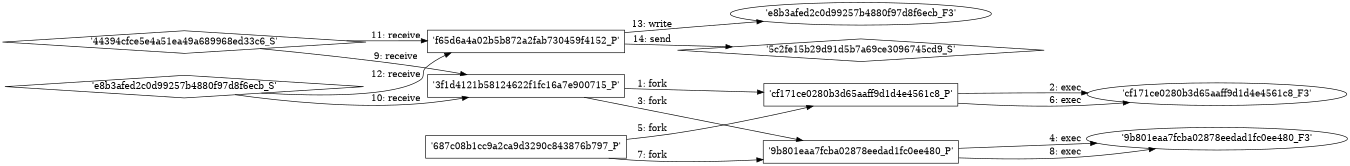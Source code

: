 digraph "D:\Learning\Paper\apt\基于CTI的攻击预警\Dataset\攻击图\ASGfromALLCTI\Rogue Google Chrome Extension Helps Crooks Harvest Facebook Likes.dot" {
rankdir="LR"
size="9"
fixedsize="false"
splines="true"
nodesep=0.3
ranksep=0
fontsize=10
overlap="scalexy"
engine= "neato"
	"'3f1d4121b58124622f1fc16a7e900715_P'" [node_type=Process shape=box]
	"'cf171ce0280b3d65aaff9d1d4e4561c8_P'" [node_type=Process shape=box]
	"'3f1d4121b58124622f1fc16a7e900715_P'" -> "'cf171ce0280b3d65aaff9d1d4e4561c8_P'" [label="1: fork"]
	"'cf171ce0280b3d65aaff9d1d4e4561c8_P'" [node_type=Process shape=box]
	"'cf171ce0280b3d65aaff9d1d4e4561c8_F3'" [node_type=File shape=ellipse]
	"'cf171ce0280b3d65aaff9d1d4e4561c8_P'" -> "'cf171ce0280b3d65aaff9d1d4e4561c8_F3'" [label="2: exec"]
	"'3f1d4121b58124622f1fc16a7e900715_P'" [node_type=Process shape=box]
	"'9b801eaa7fcba02878eedad1fc0ee480_P'" [node_type=Process shape=box]
	"'3f1d4121b58124622f1fc16a7e900715_P'" -> "'9b801eaa7fcba02878eedad1fc0ee480_P'" [label="3: fork"]
	"'9b801eaa7fcba02878eedad1fc0ee480_P'" [node_type=Process shape=box]
	"'9b801eaa7fcba02878eedad1fc0ee480_F3'" [node_type=File shape=ellipse]
	"'9b801eaa7fcba02878eedad1fc0ee480_P'" -> "'9b801eaa7fcba02878eedad1fc0ee480_F3'" [label="4: exec"]
	"'687c08b1cc9a2ca9d3290c843876b797_P'" [node_type=Process shape=box]
	"'cf171ce0280b3d65aaff9d1d4e4561c8_P'" [node_type=Process shape=box]
	"'687c08b1cc9a2ca9d3290c843876b797_P'" -> "'cf171ce0280b3d65aaff9d1d4e4561c8_P'" [label="5: fork"]
	"'cf171ce0280b3d65aaff9d1d4e4561c8_P'" [node_type=Process shape=box]
	"'cf171ce0280b3d65aaff9d1d4e4561c8_F3'" [node_type=File shape=ellipse]
	"'cf171ce0280b3d65aaff9d1d4e4561c8_P'" -> "'cf171ce0280b3d65aaff9d1d4e4561c8_F3'" [label="6: exec"]
	"'687c08b1cc9a2ca9d3290c843876b797_P'" [node_type=Process shape=box]
	"'9b801eaa7fcba02878eedad1fc0ee480_P'" [node_type=Process shape=box]
	"'687c08b1cc9a2ca9d3290c843876b797_P'" -> "'9b801eaa7fcba02878eedad1fc0ee480_P'" [label="7: fork"]
	"'9b801eaa7fcba02878eedad1fc0ee480_P'" [node_type=Process shape=box]
	"'9b801eaa7fcba02878eedad1fc0ee480_F3'" [node_type=File shape=ellipse]
	"'9b801eaa7fcba02878eedad1fc0ee480_P'" -> "'9b801eaa7fcba02878eedad1fc0ee480_F3'" [label="8: exec"]
	"'3f1d4121b58124622f1fc16a7e900715_P'" [node_type=Process shape=box]
	"'44394cfce5e4a51ea49a689968ed33c6_S'" [node_type=Socket shape=diamond]
	"'44394cfce5e4a51ea49a689968ed33c6_S'" -> "'3f1d4121b58124622f1fc16a7e900715_P'" [label="9: receive"]
	"'3f1d4121b58124622f1fc16a7e900715_P'" [node_type=Process shape=box]
	"'e8b3afed2c0d99257b4880f97d8f6ecb_S'" [node_type=Socket shape=diamond]
	"'e8b3afed2c0d99257b4880f97d8f6ecb_S'" -> "'3f1d4121b58124622f1fc16a7e900715_P'" [label="10: receive"]
	"'f65d6a4a02b5b872a2fab730459f4152_P'" [node_type=Process shape=box]
	"'44394cfce5e4a51ea49a689968ed33c6_S'" [node_type=Socket shape=diamond]
	"'44394cfce5e4a51ea49a689968ed33c6_S'" -> "'f65d6a4a02b5b872a2fab730459f4152_P'" [label="11: receive"]
	"'f65d6a4a02b5b872a2fab730459f4152_P'" [node_type=Process shape=box]
	"'e8b3afed2c0d99257b4880f97d8f6ecb_S'" [node_type=Socket shape=diamond]
	"'e8b3afed2c0d99257b4880f97d8f6ecb_S'" -> "'f65d6a4a02b5b872a2fab730459f4152_P'" [label="12: receive"]
	"'e8b3afed2c0d99257b4880f97d8f6ecb_F3'" [node_type=file shape=ellipse]
	"'f65d6a4a02b5b872a2fab730459f4152_P'" [node_type=Process shape=box]
	"'f65d6a4a02b5b872a2fab730459f4152_P'" -> "'e8b3afed2c0d99257b4880f97d8f6ecb_F3'" [label="13: write"]
	"'5c2fe15b29d91d5b7a69ce3096745cd9_S'" [node_type=Socket shape=diamond]
	"'f65d6a4a02b5b872a2fab730459f4152_P'" [node_type=Process shape=box]
	"'f65d6a4a02b5b872a2fab730459f4152_P'" -> "'5c2fe15b29d91d5b7a69ce3096745cd9_S'" [label="14: send"]
}
